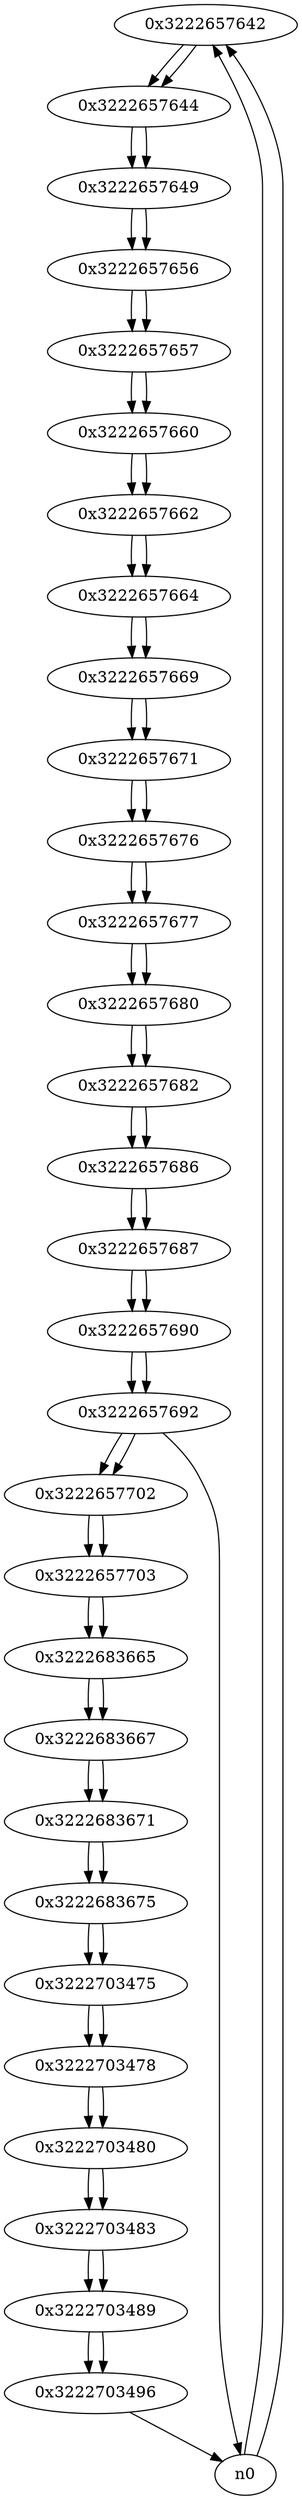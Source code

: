 digraph G{
/* nodes */
  n1 [label="0x3222657642"]
  n2 [label="0x3222657644"]
  n3 [label="0x3222657649"]
  n4 [label="0x3222657656"]
  n5 [label="0x3222657657"]
  n6 [label="0x3222657660"]
  n7 [label="0x3222657662"]
  n8 [label="0x3222657664"]
  n9 [label="0x3222657669"]
  n10 [label="0x3222657671"]
  n11 [label="0x3222657676"]
  n12 [label="0x3222657677"]
  n13 [label="0x3222657680"]
  n14 [label="0x3222657682"]
  n15 [label="0x3222657686"]
  n16 [label="0x3222657687"]
  n17 [label="0x3222657690"]
  n18 [label="0x3222657692"]
  n19 [label="0x3222657702"]
  n20 [label="0x3222657703"]
  n21 [label="0x3222683665"]
  n22 [label="0x3222683667"]
  n23 [label="0x3222683671"]
  n24 [label="0x3222683675"]
  n25 [label="0x3222703475"]
  n26 [label="0x3222703478"]
  n27 [label="0x3222703480"]
  n28 [label="0x3222703483"]
  n29 [label="0x3222703489"]
  n30 [label="0x3222703496"]
/* edges */
n1 -> n2;
n0 -> n1;
n0 -> n1;
n2 -> n3;
n1 -> n2;
n3 -> n4;
n2 -> n3;
n4 -> n5;
n3 -> n4;
n5 -> n6;
n4 -> n5;
n6 -> n7;
n5 -> n6;
n7 -> n8;
n6 -> n7;
n8 -> n9;
n7 -> n8;
n9 -> n10;
n8 -> n9;
n10 -> n11;
n9 -> n10;
n11 -> n12;
n10 -> n11;
n12 -> n13;
n11 -> n12;
n13 -> n14;
n12 -> n13;
n14 -> n15;
n13 -> n14;
n15 -> n16;
n14 -> n15;
n16 -> n17;
n15 -> n16;
n17 -> n18;
n16 -> n17;
n18 -> n19;
n18 -> n0;
n17 -> n18;
n19 -> n20;
n18 -> n19;
n20 -> n21;
n19 -> n20;
n21 -> n22;
n20 -> n21;
n22 -> n23;
n21 -> n22;
n23 -> n24;
n22 -> n23;
n24 -> n25;
n23 -> n24;
n25 -> n26;
n24 -> n25;
n26 -> n27;
n25 -> n26;
n27 -> n28;
n26 -> n27;
n28 -> n29;
n27 -> n28;
n29 -> n30;
n28 -> n29;
n30 -> n0;
n29 -> n30;
}
